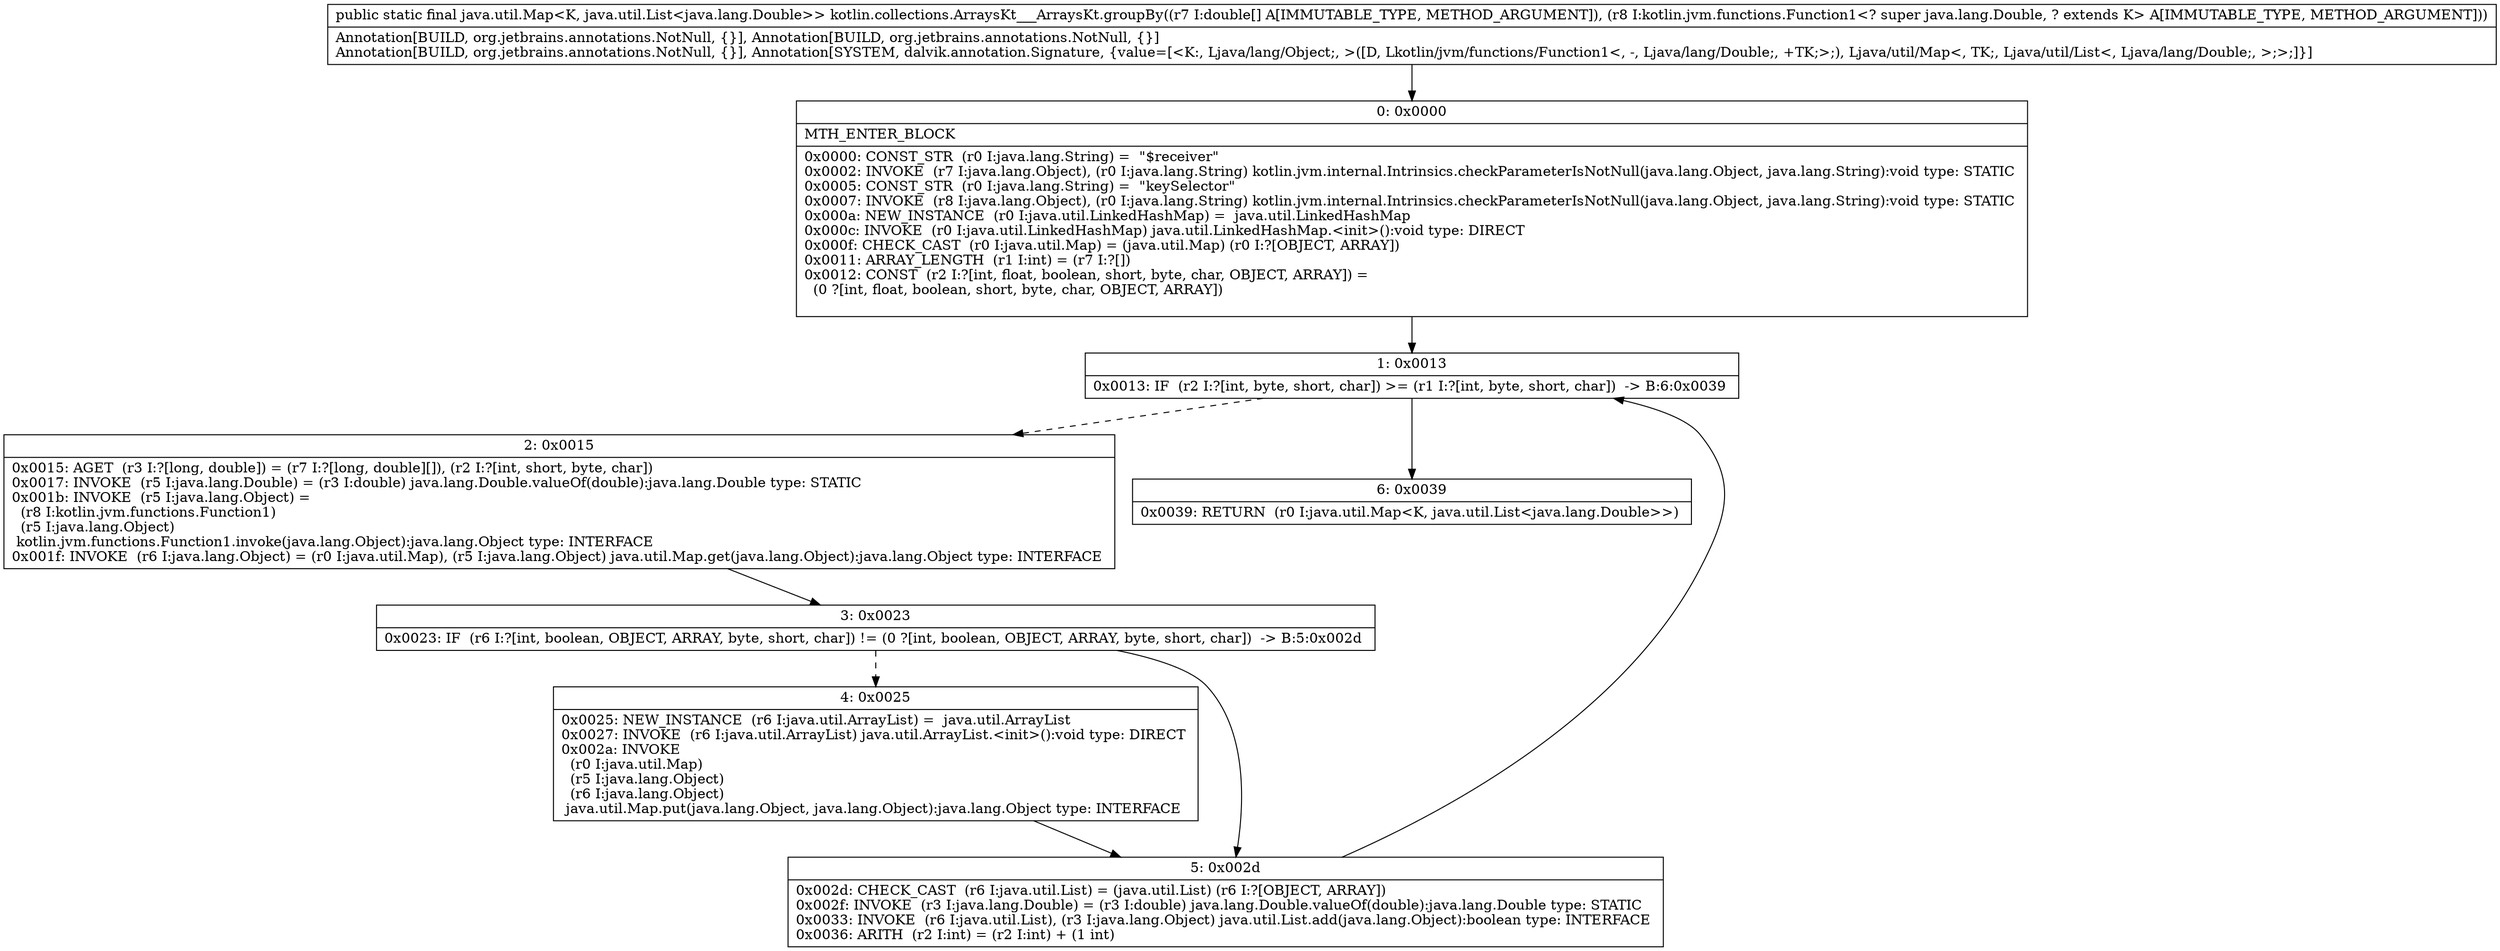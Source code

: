 digraph "CFG forkotlin.collections.ArraysKt___ArraysKt.groupBy([DLkotlin\/jvm\/functions\/Function1;)Ljava\/util\/Map;" {
Node_0 [shape=record,label="{0\:\ 0x0000|MTH_ENTER_BLOCK\l|0x0000: CONST_STR  (r0 I:java.lang.String) =  \"$receiver\" \l0x0002: INVOKE  (r7 I:java.lang.Object), (r0 I:java.lang.String) kotlin.jvm.internal.Intrinsics.checkParameterIsNotNull(java.lang.Object, java.lang.String):void type: STATIC \l0x0005: CONST_STR  (r0 I:java.lang.String) =  \"keySelector\" \l0x0007: INVOKE  (r8 I:java.lang.Object), (r0 I:java.lang.String) kotlin.jvm.internal.Intrinsics.checkParameterIsNotNull(java.lang.Object, java.lang.String):void type: STATIC \l0x000a: NEW_INSTANCE  (r0 I:java.util.LinkedHashMap) =  java.util.LinkedHashMap \l0x000c: INVOKE  (r0 I:java.util.LinkedHashMap) java.util.LinkedHashMap.\<init\>():void type: DIRECT \l0x000f: CHECK_CAST  (r0 I:java.util.Map) = (java.util.Map) (r0 I:?[OBJECT, ARRAY]) \l0x0011: ARRAY_LENGTH  (r1 I:int) = (r7 I:?[]) \l0x0012: CONST  (r2 I:?[int, float, boolean, short, byte, char, OBJECT, ARRAY]) = \l  (0 ?[int, float, boolean, short, byte, char, OBJECT, ARRAY])\l \l}"];
Node_1 [shape=record,label="{1\:\ 0x0013|0x0013: IF  (r2 I:?[int, byte, short, char]) \>= (r1 I:?[int, byte, short, char])  \-\> B:6:0x0039 \l}"];
Node_2 [shape=record,label="{2\:\ 0x0015|0x0015: AGET  (r3 I:?[long, double]) = (r7 I:?[long, double][]), (r2 I:?[int, short, byte, char]) \l0x0017: INVOKE  (r5 I:java.lang.Double) = (r3 I:double) java.lang.Double.valueOf(double):java.lang.Double type: STATIC \l0x001b: INVOKE  (r5 I:java.lang.Object) = \l  (r8 I:kotlin.jvm.functions.Function1)\l  (r5 I:java.lang.Object)\l kotlin.jvm.functions.Function1.invoke(java.lang.Object):java.lang.Object type: INTERFACE \l0x001f: INVOKE  (r6 I:java.lang.Object) = (r0 I:java.util.Map), (r5 I:java.lang.Object) java.util.Map.get(java.lang.Object):java.lang.Object type: INTERFACE \l}"];
Node_3 [shape=record,label="{3\:\ 0x0023|0x0023: IF  (r6 I:?[int, boolean, OBJECT, ARRAY, byte, short, char]) != (0 ?[int, boolean, OBJECT, ARRAY, byte, short, char])  \-\> B:5:0x002d \l}"];
Node_4 [shape=record,label="{4\:\ 0x0025|0x0025: NEW_INSTANCE  (r6 I:java.util.ArrayList) =  java.util.ArrayList \l0x0027: INVOKE  (r6 I:java.util.ArrayList) java.util.ArrayList.\<init\>():void type: DIRECT \l0x002a: INVOKE  \l  (r0 I:java.util.Map)\l  (r5 I:java.lang.Object)\l  (r6 I:java.lang.Object)\l java.util.Map.put(java.lang.Object, java.lang.Object):java.lang.Object type: INTERFACE \l}"];
Node_5 [shape=record,label="{5\:\ 0x002d|0x002d: CHECK_CAST  (r6 I:java.util.List) = (java.util.List) (r6 I:?[OBJECT, ARRAY]) \l0x002f: INVOKE  (r3 I:java.lang.Double) = (r3 I:double) java.lang.Double.valueOf(double):java.lang.Double type: STATIC \l0x0033: INVOKE  (r6 I:java.util.List), (r3 I:java.lang.Object) java.util.List.add(java.lang.Object):boolean type: INTERFACE \l0x0036: ARITH  (r2 I:int) = (r2 I:int) + (1 int) \l}"];
Node_6 [shape=record,label="{6\:\ 0x0039|0x0039: RETURN  (r0 I:java.util.Map\<K, java.util.List\<java.lang.Double\>\>) \l}"];
MethodNode[shape=record,label="{public static final java.util.Map\<K, java.util.List\<java.lang.Double\>\> kotlin.collections.ArraysKt___ArraysKt.groupBy((r7 I:double[] A[IMMUTABLE_TYPE, METHOD_ARGUMENT]), (r8 I:kotlin.jvm.functions.Function1\<? super java.lang.Double, ? extends K\> A[IMMUTABLE_TYPE, METHOD_ARGUMENT]))  | Annotation[BUILD, org.jetbrains.annotations.NotNull, \{\}], Annotation[BUILD, org.jetbrains.annotations.NotNull, \{\}]\lAnnotation[BUILD, org.jetbrains.annotations.NotNull, \{\}], Annotation[SYSTEM, dalvik.annotation.Signature, \{value=[\<K:, Ljava\/lang\/Object;, \>([D, Lkotlin\/jvm\/functions\/Function1\<, \-, Ljava\/lang\/Double;, +TK;\>;), Ljava\/util\/Map\<, TK;, Ljava\/util\/List\<, Ljava\/lang\/Double;, \>;\>;]\}]\l}"];
MethodNode -> Node_0;
Node_0 -> Node_1;
Node_1 -> Node_2[style=dashed];
Node_1 -> Node_6;
Node_2 -> Node_3;
Node_3 -> Node_4[style=dashed];
Node_3 -> Node_5;
Node_4 -> Node_5;
Node_5 -> Node_1;
}

